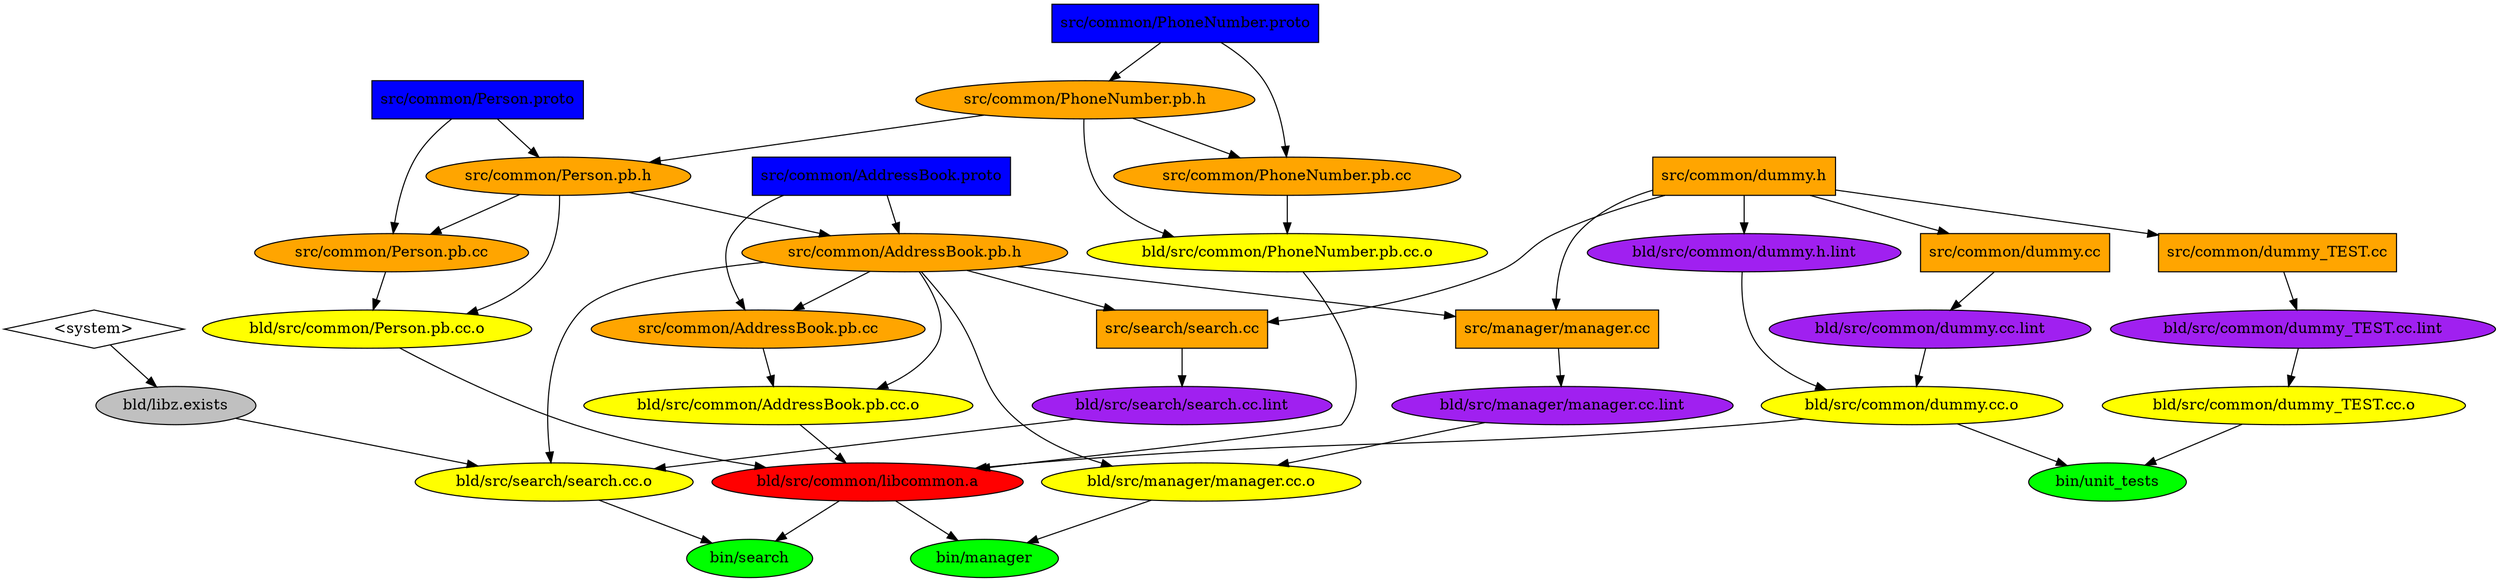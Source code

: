 digraph Build {
  "bin/manager" [style=filled, fillcolor=green];
  "bld/src/manager/manager.cc.o" -> "bin/manager";
  "bld/src/common/libcommon.a" -> "bin/manager";

  "bin/search" [style=filled, fillcolor=green];
  "bld/src/search/search.cc.o" -> "bin/search";
  "bld/src/common/libcommon.a" -> "bin/search";

  "bin/unit_tests" [style=filled, fillcolor=green];
  "bld/src/common/dummy_TEST.cc.o" -> "bin/unit_tests";
  "bld/src/common/dummy.cc.o" -> "bin/unit_tests";

  "bld/src/common/libcommon.a" [style=filled, fillcolor=red];
  "bld/src/common/AddressBook.pb.cc.o" -> "bld/src/common/libcommon.a";
  "bld/src/common/Person.pb.cc.o" -> "bld/src/common/libcommon.a";
  "bld/src/common/PhoneNumber.pb.cc.o" -> "bld/src/common/libcommon.a";
  "bld/src/common/dummy.cc.o" -> "bld/src/common/libcommon.a";

  "bld/src/manager/manager.cc.o" [style=filled, fillcolor=yellow];
  "src/common/AddressBook.pb.h" -> "bld/src/manager/manager.cc.o";
  "bld/src/manager/manager.cc.lint" -> "bld/src/manager/manager.cc.o";

  "bld/src/search/search.cc.o" [style=filled, fillcolor=yellow];
  "src/common/AddressBook.pb.h" -> "bld/src/search/search.cc.o";
  "bld/src/search/search.cc.lint" -> "bld/src/search/search.cc.o";
  "bld/libz.exists" -> "bld/src/search/search.cc.o";

  "bld/src/common/AddressBook.pb.cc.o" [style=filled, fillcolor=yellow];
  "src/common/AddressBook.pb.cc" -> "bld/src/common/AddressBook.pb.cc.o";
  "src/common/AddressBook.pb.h" -> "bld/src/common/AddressBook.pb.cc.o";

  "bld/src/common/Person.pb.cc.o" [style=filled, fillcolor=yellow];
  "src/common/Person.pb.cc" -> "bld/src/common/Person.pb.cc.o";
  "src/common/Person.pb.h" -> "bld/src/common/Person.pb.cc.o";

  "bld/src/common/PhoneNumber.pb.cc.o" [style=filled, fillcolor=yellow];
  "src/common/PhoneNumber.pb.cc" -> "bld/src/common/PhoneNumber.pb.cc.o";
  "src/common/PhoneNumber.pb.h" -> "bld/src/common/PhoneNumber.pb.cc.o";

  "bld/src/common/dummy.cc.o" [style=filled, fillcolor=yellow];
  "bld/src/common/dummy.cc.lint" -> "bld/src/common/dummy.cc.o";
  "bld/src/common/dummy.h.lint" -> "bld/src/common/dummy.cc.o";

  "bld/src/common/dummy_TEST.cc.o" [style=filled, fillcolor=yellow];
  "bld/src/common/dummy_TEST.cc.lint" -> "bld/src/common/dummy_TEST.cc.o";

  "bld/src/manager/manager.cc.lint" [style=filled, fillcolor=purple];
  "src/manager/manager.cc" -> "bld/src/manager/manager.cc.lint";

  "bld/src/search/search.cc.lint" [style=filled, fillcolor=purple];
  "src/search/search.cc" -> "bld/src/search/search.cc.lint";

  "bld/src/common/dummy.cc.lint" [style=filled, fillcolor=purple];
  "src/common/dummy.cc" -> "bld/src/common/dummy.cc.lint";

  "bld/src/common/dummy.h.lint" [style=filled, fillcolor=purple];
  "src/common/dummy.h" -> "bld/src/common/dummy.h.lint";

  "bld/src/common/dummy_TEST.cc.lint" [style=filled, fillcolor=purple];
  "src/common/dummy_TEST.cc" -> "bld/src/common/dummy_TEST.cc.lint";

  "src/common/AddressBook.pb.cc" [style=filled, fillcolor=orange];
  "src/common/AddressBook.proto" -> "src/common/AddressBook.pb.cc";
  "src/common/AddressBook.pb.h" -> "src/common/AddressBook.pb.cc";

  "src/common/AddressBook.pb.h" [style=filled, fillcolor=orange];
  "src/common/AddressBook.proto" -> "src/common/AddressBook.pb.h";
  "src/common/Person.pb.h" -> "src/common/AddressBook.pb.h";

  "src/common/Person.pb.cc" [style=filled, fillcolor=orange];
  "src/common/Person.proto" -> "src/common/Person.pb.cc";
  "src/common/Person.pb.h" -> "src/common/Person.pb.cc";

  "src/common/Person.pb.h" [style=filled, fillcolor=orange];
  "src/common/Person.proto" -> "src/common/Person.pb.h";
  "src/common/PhoneNumber.pb.h" -> "src/common/Person.pb.h";

  "src/common/PhoneNumber.pb.cc" [style=filled, fillcolor=orange];
  "src/common/PhoneNumber.proto" -> "src/common/PhoneNumber.pb.cc";
  "src/common/PhoneNumber.pb.h" -> "src/common/PhoneNumber.pb.cc";

  "src/common/PhoneNumber.pb.h" [style=filled, fillcolor=orange];
  "src/common/PhoneNumber.proto" -> "src/common/PhoneNumber.pb.h";

  "bld/libz.exists" [style=filled, fillcolor=gray];
  "<system>" -> "bld/libz.exists";

  "src/manager/manager.cc" [shape=box, style=filled, fillcolor=orange];
  "src/common/AddressBook.pb.h" -> "src/manager/manager.cc";
  "src/common/dummy.h" -> "src/manager/manager.cc";

  "src/search/search.cc" [shape=box, style=filled, fillcolor=orange];
  "src/common/AddressBook.pb.h" -> "src/search/search.cc";
  "src/common/dummy.h" -> "src/search/search.cc";

  "src/common/dummy.cc" [shape=box, style=filled, fillcolor=orange];
  "src/common/dummy.h" -> "src/common/dummy.cc";

  "src/common/dummy_TEST.cc" [shape=box, style=filled, fillcolor=orange];
  "src/common/dummy.h" -> "src/common/dummy_TEST.cc";

  "src/common/AddressBook.proto" [shape=box, style=filled, fillcolor=blue];

  "src/common/Person.proto" [shape=box, style=filled, fillcolor=blue];

  "src/common/PhoneNumber.proto" [shape=box, style=filled, fillcolor=blue];

  "src/common/dummy.h" [shape=box, style=filled, fillcolor=orange];

  "<system>" [shape=diamond];
}